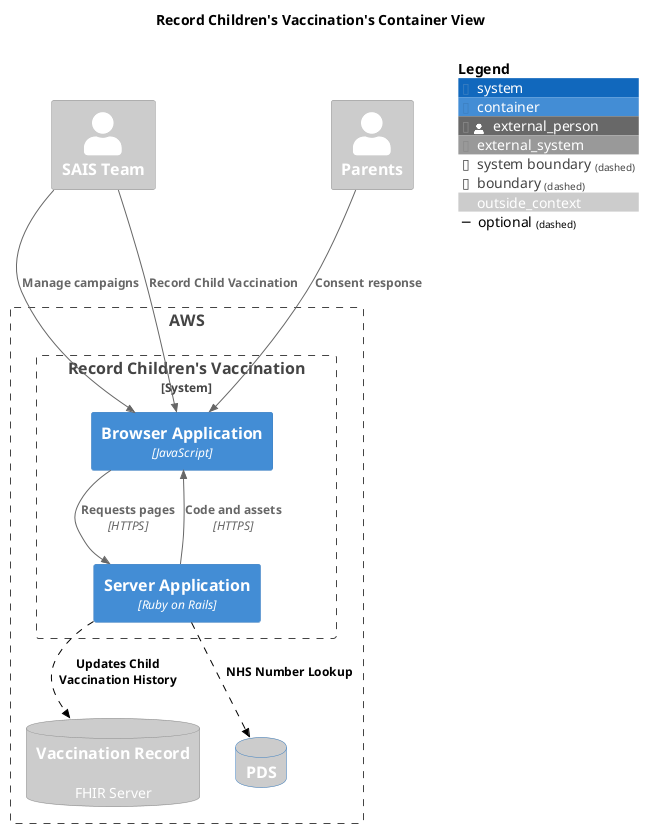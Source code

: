 @startuml

!include <C4/C4_Container.puml>

LAYOUT_TOP_DOWN()

title "Record Children's Vaccination's Container View"

AddElementTag("outside_context", $bgColor="#CCC", $fontColor="#FFF")

Person_Ext(sais, "SAIS Team", $tags="outside_context")
Person_Ext(parents, "Parents", $tags="outside_context")

Boundary(aws, "AWS") {
  System_Boundary(record, "Record Children's Vaccination", "") {
    Container(browser, "Browser Application", "JavaScript")
    Container(server, "Server Application", "Ruby on Rails")
  }

  SystemDb_Ext(vaccineRecord, "Vaccination Record", "FHIR Server")
  SystemDb_Ext(pds, "PDS", "")
}

SystemDb_Ext(vaccineRecord, "Vaccination Record", "FHIR Server", $tags="outside_context")
SystemDb(pds, "PDS", "", $tags="outside_context")

AddRelTag("optional", $textColor="black", $lineColor="black", $lineStyle="dashed")

Rel(server, browser, "Code and assets", "HTTPS")
Rel(browser, server, "Requests pages", "HTTPS")
Rel(sais, browser, "Manage campaigns")
Rel(sais, browser, "Record Child Vaccination")
Rel(parents, browser, "Consent response")
Rel(server, vaccineRecord, "Updates Child Vaccination History", $tags="optional")
Rel(server, pds, "NHS Number Lookup", $tags="optional")

SHOW_FLOATING_LEGEND()

@enduml

